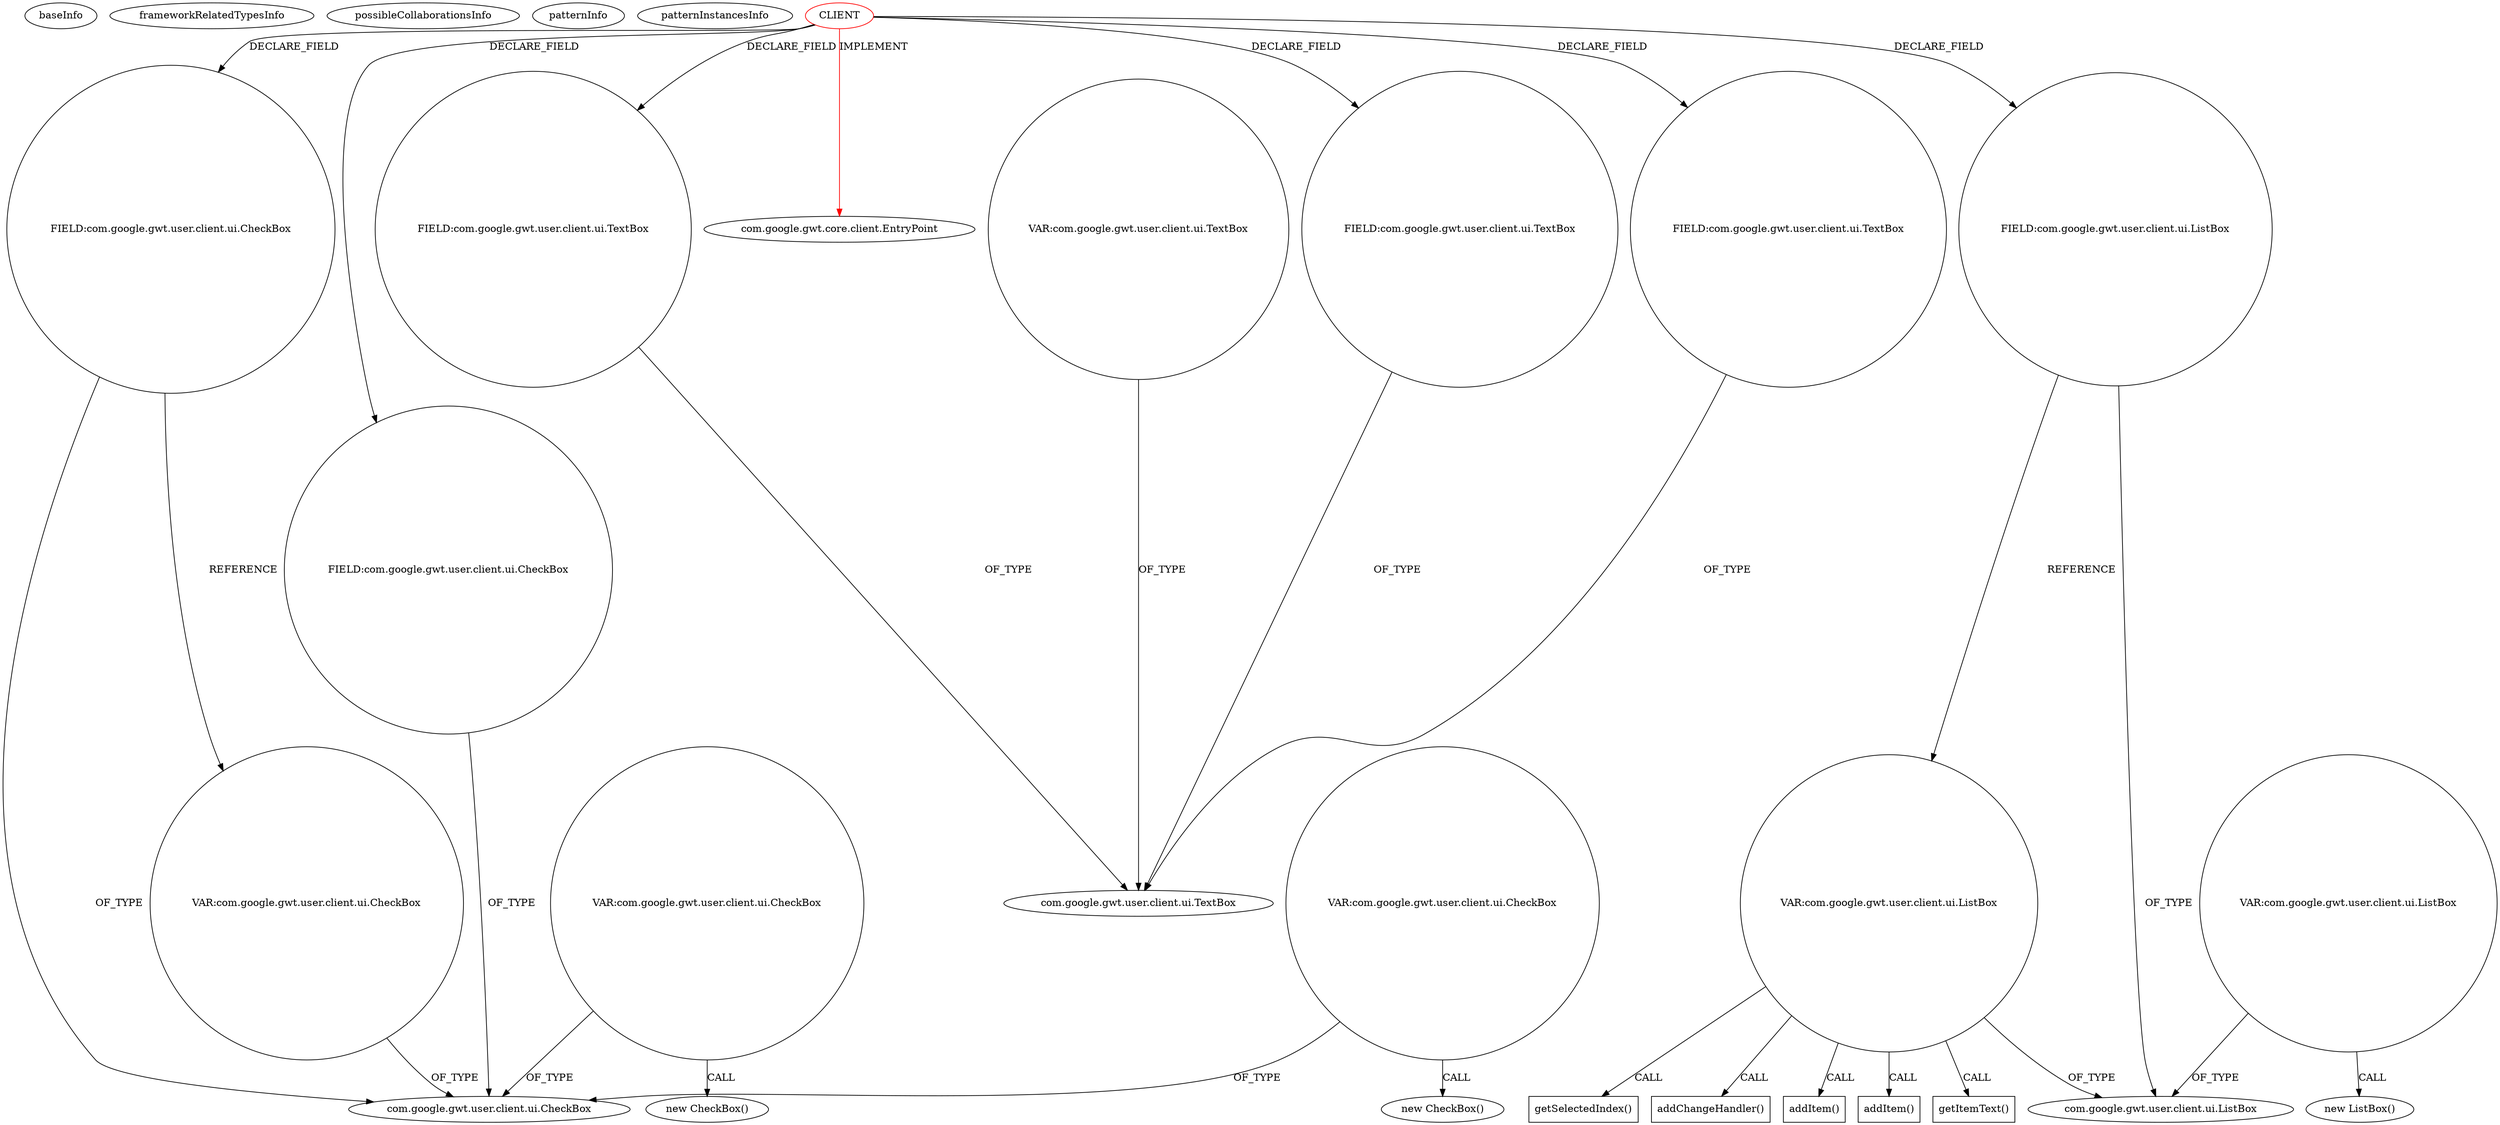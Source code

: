 digraph {
baseInfo[graphId=198,category="pattern",isAnonymous=false,possibleRelation=false]
frameworkRelatedTypesInfo[0="com.google.gwt.core.client.EntryPoint"]
possibleCollaborationsInfo[]
patternInfo[frequency=2.0,patternRootClient=0]
patternInstancesInfo[0="spydon-esiade~/spydon-esiade/esiade-master/src/net/esiade/client/Esiade.java~Esiade~4504",1="akjava-WebTestMaker~/akjava-WebTestMaker/WebTestMaker-master/src/com/akjava/gwt/webtestmaker/client/WebTestMaker.java~WebTestMaker~655"]
54[label="FIELD:com.google.gwt.user.client.ui.TextBox",vertexType="FIELD_DECLARATION",isFrameworkType=false,shape=circle]
0[label="CLIENT",vertexType="ROOT_CLIENT_CLASS_DECLARATION",isFrameworkType=false,color=red]
2[label="FIELD:com.google.gwt.user.client.ui.CheckBox",vertexType="FIELD_DECLARATION",isFrameworkType=false,shape=circle]
4[label="FIELD:com.google.gwt.user.client.ui.CheckBox",vertexType="FIELD_DECLARATION",isFrameworkType=false,shape=circle]
1[label="com.google.gwt.core.client.EntryPoint",vertexType="FRAMEWORK_INTERFACE_TYPE",isFrameworkType=false]
369[label="VAR:com.google.gwt.user.client.ui.CheckBox",vertexType="VARIABLE_EXPRESION",isFrameworkType=false,shape=circle]
17[label="com.google.gwt.user.client.ui.TextBox",vertexType="FRAMEWORK_CLASS_TYPE",isFrameworkType=false]
3[label="com.google.gwt.user.client.ui.CheckBox",vertexType="FRAMEWORK_CLASS_TYPE",isFrameworkType=false]
439[label="VAR:com.google.gwt.user.client.ui.CheckBox",vertexType="VARIABLE_EXPRESION",isFrameworkType=false,shape=circle]
442[label="VAR:com.google.gwt.user.client.ui.CheckBox",vertexType="VARIABLE_EXPRESION",isFrameworkType=false,shape=circle]
12[label="FIELD:com.google.gwt.user.client.ui.ListBox",vertexType="FIELD_DECLARATION",isFrameworkType=false,shape=circle]
7[label="com.google.gwt.user.client.ui.ListBox",vertexType="FRAMEWORK_CLASS_TYPE",isFrameworkType=false]
407[label="VAR:com.google.gwt.user.client.ui.ListBox",vertexType="VARIABLE_EXPRESION",isFrameworkType=false,shape=circle]
346[label="VAR:com.google.gwt.user.client.ui.ListBox",vertexType="VARIABLE_EXPRESION",isFrameworkType=false,shape=circle]
347[label="addItem()",vertexType="INSIDE_CALL",isFrameworkType=false,shape=box]
350[label="addItem()",vertexType="INSIDE_CALL",isFrameworkType=false,shape=box]
358[label="getItemText()",vertexType="INSIDE_CALL",isFrameworkType=false,shape=box]
360[label="getSelectedIndex()",vertexType="INSIDE_CALL",isFrameworkType=false,shape=box]
352[label="addChangeHandler()",vertexType="INSIDE_CALL",isFrameworkType=false,shape=box]
406[label="new ListBox()",vertexType="CONSTRUCTOR_CALL",isFrameworkType=false]
40[label="FIELD:com.google.gwt.user.client.ui.TextBox",vertexType="FIELD_DECLARATION",isFrameworkType=false,shape=circle]
441[label="new CheckBox()",vertexType="CONSTRUCTOR_CALL",isFrameworkType=false]
438[label="new CheckBox()",vertexType="CONSTRUCTOR_CALL",isFrameworkType=false]
36[label="FIELD:com.google.gwt.user.client.ui.TextBox",vertexType="FIELD_DECLARATION",isFrameworkType=false,shape=circle]
250[label="VAR:com.google.gwt.user.client.ui.TextBox",vertexType="VARIABLE_EXPRESION",isFrameworkType=false,shape=circle]
2->3[label="OF_TYPE"]
407->406[label="CALL"]
442->3[label="OF_TYPE"]
346->347[label="CALL"]
12->7[label="OF_TYPE"]
0->1[label="IMPLEMENT",color=red]
439->3[label="OF_TYPE"]
346->7[label="OF_TYPE"]
346->358[label="CALL"]
346->360[label="CALL"]
12->346[label="REFERENCE"]
346->352[label="CALL"]
0->40[label="DECLARE_FIELD"]
36->17[label="OF_TYPE"]
407->7[label="OF_TYPE"]
0->12[label="DECLARE_FIELD"]
439->438[label="CALL"]
369->3[label="OF_TYPE"]
0->2[label="DECLARE_FIELD"]
250->17[label="OF_TYPE"]
2->369[label="REFERENCE"]
346->350[label="CALL"]
54->17[label="OF_TYPE"]
0->54[label="DECLARE_FIELD"]
0->36[label="DECLARE_FIELD"]
4->3[label="OF_TYPE"]
0->4[label="DECLARE_FIELD"]
40->17[label="OF_TYPE"]
442->441[label="CALL"]
}

